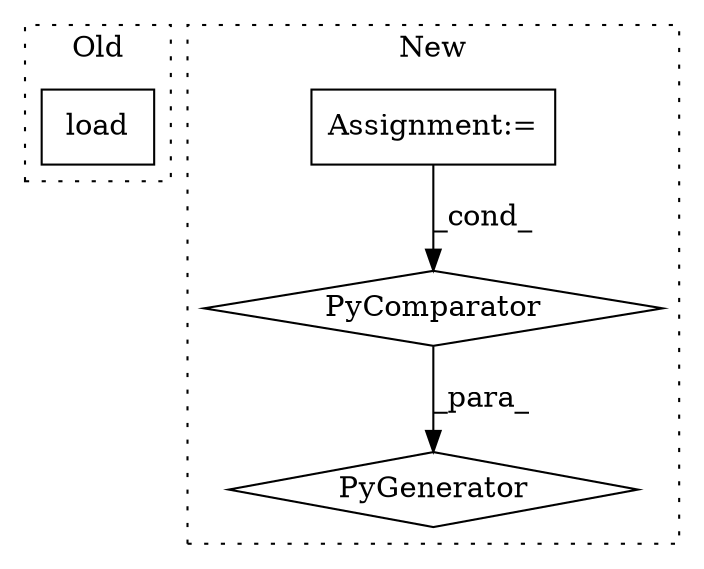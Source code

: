 digraph G {
subgraph cluster0 {
1 [label="load" a="32" s="11169,11178" l="5,1" shape="box"];
label = "Old";
style="dotted";
}
subgraph cluster1 {
2 [label="PyGenerator" a="107" s="10972" l="140" shape="diamond"];
3 [label="PyComparator" a="113" s="11071" l="35" shape="diamond"];
4 [label="Assignment:=" a="7" s="11071" l="35" shape="box"];
label = "New";
style="dotted";
}
3 -> 2 [label="_para_"];
4 -> 3 [label="_cond_"];
}